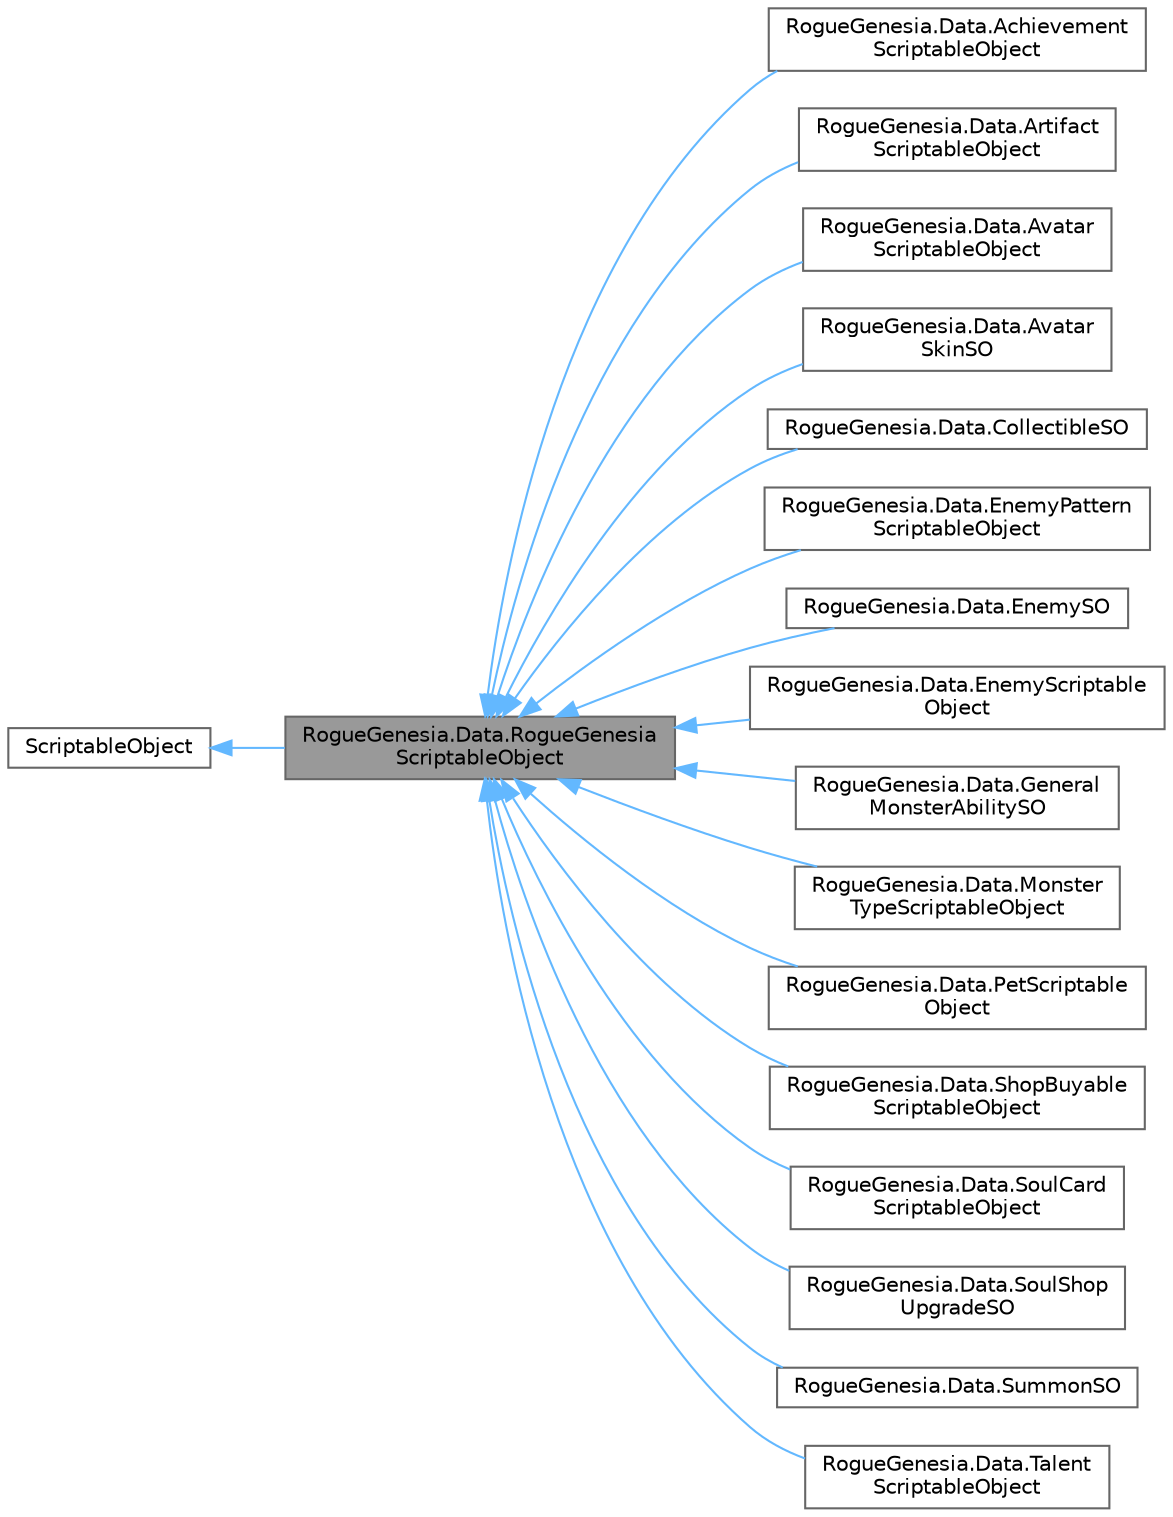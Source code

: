 digraph "RogueGenesia.Data.RogueGenesiaScriptableObject"
{
 // LATEX_PDF_SIZE
  bgcolor="transparent";
  edge [fontname=Helvetica,fontsize=10,labelfontname=Helvetica,labelfontsize=10];
  node [fontname=Helvetica,fontsize=10,shape=box,height=0.2,width=0.4];
  rankdir="LR";
  Node1 [label="RogueGenesia.Data.RogueGenesia\lScriptableObject",height=0.2,width=0.4,color="gray40", fillcolor="grey60", style="filled", fontcolor="black",tooltip=" "];
  Node2 -> Node1 [dir="back",color="steelblue1",style="solid"];
  Node2 [label="ScriptableObject",height=0.2,width=0.4,color="gray40", fillcolor="white", style="filled",tooltip=" "];
  Node1 -> Node3 [dir="back",color="steelblue1",style="solid"];
  Node3 [label="RogueGenesia.Data.Achievement\lScriptableObject",height=0.2,width=0.4,color="gray40", fillcolor="white", style="filled",URL="$class_rogue_genesia_1_1_data_1_1_achievement_scriptable_object.html",tooltip=" "];
  Node1 -> Node4 [dir="back",color="steelblue1",style="solid"];
  Node4 [label="RogueGenesia.Data.Artifact\lScriptableObject",height=0.2,width=0.4,color="gray40", fillcolor="white", style="filled",URL="$class_rogue_genesia_1_1_data_1_1_artifact_scriptable_object.html",tooltip=" "];
  Node1 -> Node5 [dir="back",color="steelblue1",style="solid"];
  Node5 [label="RogueGenesia.Data.Avatar\lScriptableObject",height=0.2,width=0.4,color="gray40", fillcolor="white", style="filled",URL="$class_rogue_genesia_1_1_data_1_1_avatar_scriptable_object.html",tooltip=" "];
  Node1 -> Node6 [dir="back",color="steelblue1",style="solid"];
  Node6 [label="RogueGenesia.Data.Avatar\lSkinSO",height=0.2,width=0.4,color="gray40", fillcolor="white", style="filled",URL="$class_rogue_genesia_1_1_data_1_1_avatar_skin_s_o.html",tooltip=" "];
  Node1 -> Node7 [dir="back",color="steelblue1",style="solid"];
  Node7 [label="RogueGenesia.Data.CollectibleSO",height=0.2,width=0.4,color="gray40", fillcolor="white", style="filled",URL="$class_rogue_genesia_1_1_data_1_1_collectible_s_o.html",tooltip=" "];
  Node1 -> Node8 [dir="back",color="steelblue1",style="solid"];
  Node8 [label="RogueGenesia.Data.EnemyPattern\lScriptableObject",height=0.2,width=0.4,color="gray40", fillcolor="white", style="filled",URL="$class_rogue_genesia_1_1_data_1_1_enemy_pattern_scriptable_object.html",tooltip=" "];
  Node1 -> Node9 [dir="back",color="steelblue1",style="solid"];
  Node9 [label="RogueGenesia.Data.EnemySO",height=0.2,width=0.4,color="gray40", fillcolor="white", style="filled",URL="$class_rogue_genesia_1_1_data_1_1_enemy_s_o.html",tooltip=" "];
  Node1 -> Node10 [dir="back",color="steelblue1",style="solid"];
  Node10 [label="RogueGenesia.Data.EnemyScriptable\lObject",height=0.2,width=0.4,color="gray40", fillcolor="white", style="filled",URL="$class_rogue_genesia_1_1_data_1_1_enemy_scriptable_object.html",tooltip=" "];
  Node1 -> Node11 [dir="back",color="steelblue1",style="solid"];
  Node11 [label="RogueGenesia.Data.General\lMonsterAbilitySO",height=0.2,width=0.4,color="gray40", fillcolor="white", style="filled",URL="$class_rogue_genesia_1_1_data_1_1_general_monster_ability_s_o.html",tooltip=" "];
  Node1 -> Node12 [dir="back",color="steelblue1",style="solid"];
  Node12 [label="RogueGenesia.Data.Monster\lTypeScriptableObject",height=0.2,width=0.4,color="gray40", fillcolor="white", style="filled",URL="$class_rogue_genesia_1_1_data_1_1_monster_type_scriptable_object.html",tooltip=" "];
  Node1 -> Node13 [dir="back",color="steelblue1",style="solid"];
  Node13 [label="RogueGenesia.Data.PetScriptable\lObject",height=0.2,width=0.4,color="gray40", fillcolor="white", style="filled",URL="$class_rogue_genesia_1_1_data_1_1_pet_scriptable_object.html",tooltip=" "];
  Node1 -> Node14 [dir="back",color="steelblue1",style="solid"];
  Node14 [label="RogueGenesia.Data.ShopBuyable\lScriptableObject",height=0.2,width=0.4,color="gray40", fillcolor="white", style="filled",URL="$class_rogue_genesia_1_1_data_1_1_shop_buyable_scriptable_object.html",tooltip=" "];
  Node1 -> Node15 [dir="back",color="steelblue1",style="solid"];
  Node15 [label="RogueGenesia.Data.SoulCard\lScriptableObject",height=0.2,width=0.4,color="gray40", fillcolor="white", style="filled",URL="$class_rogue_genesia_1_1_data_1_1_soul_card_scriptable_object.html",tooltip=" "];
  Node1 -> Node16 [dir="back",color="steelblue1",style="solid"];
  Node16 [label="RogueGenesia.Data.SoulShop\lUpgradeSO",height=0.2,width=0.4,color="gray40", fillcolor="white", style="filled",URL="$class_rogue_genesia_1_1_data_1_1_soul_shop_upgrade_s_o.html",tooltip=" "];
  Node1 -> Node17 [dir="back",color="steelblue1",style="solid"];
  Node17 [label="RogueGenesia.Data.SummonSO",height=0.2,width=0.4,color="gray40", fillcolor="white", style="filled",URL="$class_rogue_genesia_1_1_data_1_1_summon_s_o.html",tooltip=" "];
  Node1 -> Node18 [dir="back",color="steelblue1",style="solid"];
  Node18 [label="RogueGenesia.Data.Talent\lScriptableObject",height=0.2,width=0.4,color="gray40", fillcolor="white", style="filled",URL="$class_rogue_genesia_1_1_data_1_1_talent_scriptable_object.html",tooltip=" "];
}
